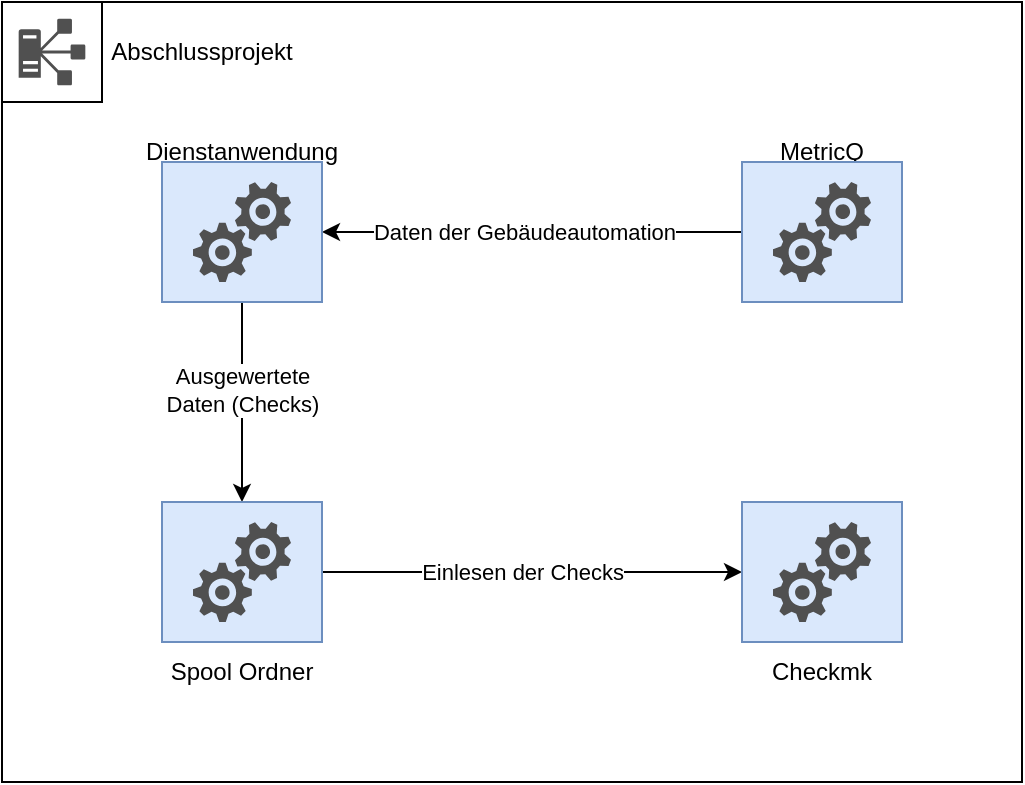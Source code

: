 <mxfile version="26.2.8">
  <diagram name="Page-1" id="OZbyIuNmOI4yqD_JnYF7">
    <mxGraphModel dx="937" dy="571" grid="1" gridSize="10" guides="1" tooltips="1" connect="1" arrows="1" fold="1" page="1" pageScale="1" pageWidth="1169" pageHeight="827" math="0" shadow="0">
      <root>
        <mxCell id="0" />
        <mxCell id="1" parent="0" />
        <mxCell id="QWxM3-F8CgcxxpEPChXc-1" value="" style="rounded=0;whiteSpace=wrap;html=1;" vertex="1" parent="1">
          <mxGeometry x="330" y="100" width="510" height="390" as="geometry" />
        </mxCell>
        <mxCell id="QWxM3-F8CgcxxpEPChXc-13" style="edgeStyle=orthogonalEdgeStyle;rounded=0;orthogonalLoop=1;jettySize=auto;html=1;exitX=0.5;exitY=1;exitDx=0;exitDy=0;endArrow=classic;startFill=0;entryX=0.5;entryY=0;entryDx=0;entryDy=0;endFill=1;" edge="1" parent="1" source="QWxM3-F8CgcxxpEPChXc-27" target="QWxM3-F8CgcxxpEPChXc-24">
          <mxGeometry relative="1" as="geometry">
            <mxPoint x="450" y="250" as="sourcePoint" />
            <mxPoint x="450" y="350.0" as="targetPoint" />
          </mxGeometry>
        </mxCell>
        <mxCell id="QWxM3-F8CgcxxpEPChXc-16" value="Ausgewertete&lt;br&gt;Daten (Checks)" style="edgeLabel;html=1;align=center;verticalAlign=middle;resizable=0;points=[];" vertex="1" connectable="0" parent="QWxM3-F8CgcxxpEPChXc-13">
          <mxGeometry x="-0.123" y="1" relative="1" as="geometry">
            <mxPoint x="-1" as="offset" />
          </mxGeometry>
        </mxCell>
        <mxCell id="QWxM3-F8CgcxxpEPChXc-12" style="edgeStyle=orthogonalEdgeStyle;rounded=0;orthogonalLoop=1;jettySize=auto;html=1;exitX=0;exitY=0.5;exitDx=0;exitDy=0;endArrow=classic;startFill=0;entryX=1;entryY=0.5;entryDx=0;entryDy=0;endFill=1;" edge="1" parent="1" source="QWxM3-F8CgcxxpEPChXc-3" target="QWxM3-F8CgcxxpEPChXc-27">
          <mxGeometry relative="1" as="geometry">
            <mxPoint x="490.0" y="215" as="targetPoint" />
          </mxGeometry>
        </mxCell>
        <mxCell id="QWxM3-F8CgcxxpEPChXc-15" value="Daten der Gebäudeautomation" style="edgeLabel;html=1;align=center;verticalAlign=middle;resizable=0;points=[];" vertex="1" connectable="0" parent="QWxM3-F8CgcxxpEPChXc-12">
          <mxGeometry x="0.298" y="2" relative="1" as="geometry">
            <mxPoint x="27" y="-2" as="offset" />
          </mxGeometry>
        </mxCell>
        <mxCell id="QWxM3-F8CgcxxpEPChXc-14" style="edgeStyle=orthogonalEdgeStyle;rounded=0;orthogonalLoop=1;jettySize=auto;html=1;exitX=1;exitY=0.5;exitDx=0;exitDy=0;entryX=0;entryY=0.5;entryDx=0;entryDy=0;endArrow=classic;startFill=0;endFill=1;" edge="1" parent="1" source="QWxM3-F8CgcxxpEPChXc-24" target="QWxM3-F8CgcxxpEPChXc-21">
          <mxGeometry relative="1" as="geometry">
            <mxPoint x="490.0" y="385.0" as="sourcePoint" />
            <mxPoint x="700" y="385.0" as="targetPoint" />
          </mxGeometry>
        </mxCell>
        <mxCell id="QWxM3-F8CgcxxpEPChXc-17" value="Einlesen der Checks" style="edgeLabel;html=1;align=center;verticalAlign=middle;resizable=0;points=[];" vertex="1" connectable="0" parent="QWxM3-F8CgcxxpEPChXc-14">
          <mxGeometry x="-0.193" y="-3" relative="1" as="geometry">
            <mxPoint x="15" y="-3" as="offset" />
          </mxGeometry>
        </mxCell>
        <mxCell id="QWxM3-F8CgcxxpEPChXc-6" value="Dienstanwendung" style="text;html=1;align=center;verticalAlign=middle;whiteSpace=wrap;rounded=0;" vertex="1" parent="1">
          <mxGeometry x="395" y="160" width="110" height="30" as="geometry" />
        </mxCell>
        <mxCell id="QWxM3-F8CgcxxpEPChXc-7" value="MetricQ" style="text;html=1;align=center;verticalAlign=middle;whiteSpace=wrap;rounded=0;" vertex="1" parent="1">
          <mxGeometry x="685" y="160" width="110" height="30" as="geometry" />
        </mxCell>
        <mxCell id="QWxM3-F8CgcxxpEPChXc-8" value="Spool Ordner" style="text;html=1;align=center;verticalAlign=middle;whiteSpace=wrap;rounded=0;" vertex="1" parent="1">
          <mxGeometry x="395" y="420" width="110" height="30" as="geometry" />
        </mxCell>
        <mxCell id="QWxM3-F8CgcxxpEPChXc-9" value="Checkmk" style="text;html=1;align=center;verticalAlign=middle;whiteSpace=wrap;rounded=0;" vertex="1" parent="1">
          <mxGeometry x="685" y="420" width="110" height="30" as="geometry" />
        </mxCell>
        <mxCell id="QWxM3-F8CgcxxpEPChXc-11" value="Abschlussprojekt" style="text;html=1;align=center;verticalAlign=middle;whiteSpace=wrap;rounded=0;" vertex="1" parent="1">
          <mxGeometry x="380" y="110" width="100" height="30" as="geometry" />
        </mxCell>
        <mxCell id="QWxM3-F8CgcxxpEPChXc-19" value="" style="group" vertex="1" connectable="0" parent="1">
          <mxGeometry x="700" y="180" width="80" height="70" as="geometry" />
        </mxCell>
        <mxCell id="QWxM3-F8CgcxxpEPChXc-3" value="" style="rounded=0;whiteSpace=wrap;html=1;fillColor=#dae8fc;strokeColor=#6c8ebf;" vertex="1" parent="QWxM3-F8CgcxxpEPChXc-19">
          <mxGeometry width="80" height="70" as="geometry" />
        </mxCell>
        <mxCell id="QWxM3-F8CgcxxpEPChXc-18" value="" style="sketch=0;pointerEvents=1;shadow=0;dashed=0;html=1;strokeColor=none;labelPosition=center;verticalLabelPosition=bottom;verticalAlign=top;align=center;fillColor=#505050;shape=mxgraph.mscae.oms.services" vertex="1" parent="QWxM3-F8CgcxxpEPChXc-19">
          <mxGeometry x="15.5" y="10" width="49" height="50" as="geometry" />
        </mxCell>
        <mxCell id="QWxM3-F8CgcxxpEPChXc-20" value="" style="group" vertex="1" connectable="0" parent="1">
          <mxGeometry x="700" y="350" width="80" height="70" as="geometry" />
        </mxCell>
        <mxCell id="QWxM3-F8CgcxxpEPChXc-21" value="" style="rounded=0;whiteSpace=wrap;html=1;fillColor=#dae8fc;strokeColor=#6c8ebf;" vertex="1" parent="QWxM3-F8CgcxxpEPChXc-20">
          <mxGeometry width="80" height="70" as="geometry" />
        </mxCell>
        <mxCell id="QWxM3-F8CgcxxpEPChXc-22" value="" style="sketch=0;pointerEvents=1;shadow=0;dashed=0;html=1;strokeColor=none;labelPosition=center;verticalLabelPosition=bottom;verticalAlign=top;align=center;fillColor=#505050;shape=mxgraph.mscae.oms.services" vertex="1" parent="QWxM3-F8CgcxxpEPChXc-20">
          <mxGeometry x="15.5" y="10" width="49" height="50" as="geometry" />
        </mxCell>
        <mxCell id="QWxM3-F8CgcxxpEPChXc-23" value="" style="group" vertex="1" connectable="0" parent="1">
          <mxGeometry x="410" y="350" width="80" height="70" as="geometry" />
        </mxCell>
        <mxCell id="QWxM3-F8CgcxxpEPChXc-24" value="" style="rounded=0;whiteSpace=wrap;html=1;fillColor=#dae8fc;strokeColor=#6c8ebf;" vertex="1" parent="QWxM3-F8CgcxxpEPChXc-23">
          <mxGeometry width="80" height="70" as="geometry" />
        </mxCell>
        <mxCell id="QWxM3-F8CgcxxpEPChXc-25" value="" style="sketch=0;pointerEvents=1;shadow=0;dashed=0;html=1;strokeColor=none;labelPosition=center;verticalLabelPosition=bottom;verticalAlign=top;align=center;fillColor=#505050;shape=mxgraph.mscae.oms.services" vertex="1" parent="QWxM3-F8CgcxxpEPChXc-23">
          <mxGeometry x="15.5" y="10" width="49" height="50" as="geometry" />
        </mxCell>
        <mxCell id="QWxM3-F8CgcxxpEPChXc-26" value="" style="group" vertex="1" connectable="0" parent="1">
          <mxGeometry x="410" y="180" width="80" height="70" as="geometry" />
        </mxCell>
        <mxCell id="QWxM3-F8CgcxxpEPChXc-27" value="" style="rounded=0;whiteSpace=wrap;html=1;fillColor=#dae8fc;strokeColor=#6c8ebf;" vertex="1" parent="QWxM3-F8CgcxxpEPChXc-26">
          <mxGeometry width="80" height="70" as="geometry" />
        </mxCell>
        <mxCell id="QWxM3-F8CgcxxpEPChXc-28" value="" style="sketch=0;pointerEvents=1;shadow=0;dashed=0;html=1;strokeColor=none;labelPosition=center;verticalLabelPosition=bottom;verticalAlign=top;align=center;fillColor=#505050;shape=mxgraph.mscae.oms.services" vertex="1" parent="QWxM3-F8CgcxxpEPChXc-26">
          <mxGeometry x="15.5" y="10" width="49" height="50" as="geometry" />
        </mxCell>
        <mxCell id="QWxM3-F8CgcxxpEPChXc-30" value="" style="group" vertex="1" connectable="0" parent="1">
          <mxGeometry x="330" y="100" width="50" height="50" as="geometry" />
        </mxCell>
        <mxCell id="QWxM3-F8CgcxxpEPChXc-10" value="" style="rounded=0;whiteSpace=wrap;html=1;" vertex="1" parent="QWxM3-F8CgcxxpEPChXc-30">
          <mxGeometry width="50" height="50" as="geometry" />
        </mxCell>
        <mxCell id="QWxM3-F8CgcxxpEPChXc-29" value="" style="sketch=0;pointerEvents=1;shadow=0;dashed=0;html=1;strokeColor=none;labelPosition=center;verticalLabelPosition=bottom;verticalAlign=top;align=center;fillColor=#505050;shape=mxgraph.mscae.oms.dependency_monitor" vertex="1" parent="QWxM3-F8CgcxxpEPChXc-30">
          <mxGeometry x="8.333" y="8.333" width="33.333" height="33.333" as="geometry" />
        </mxCell>
      </root>
    </mxGraphModel>
  </diagram>
</mxfile>
